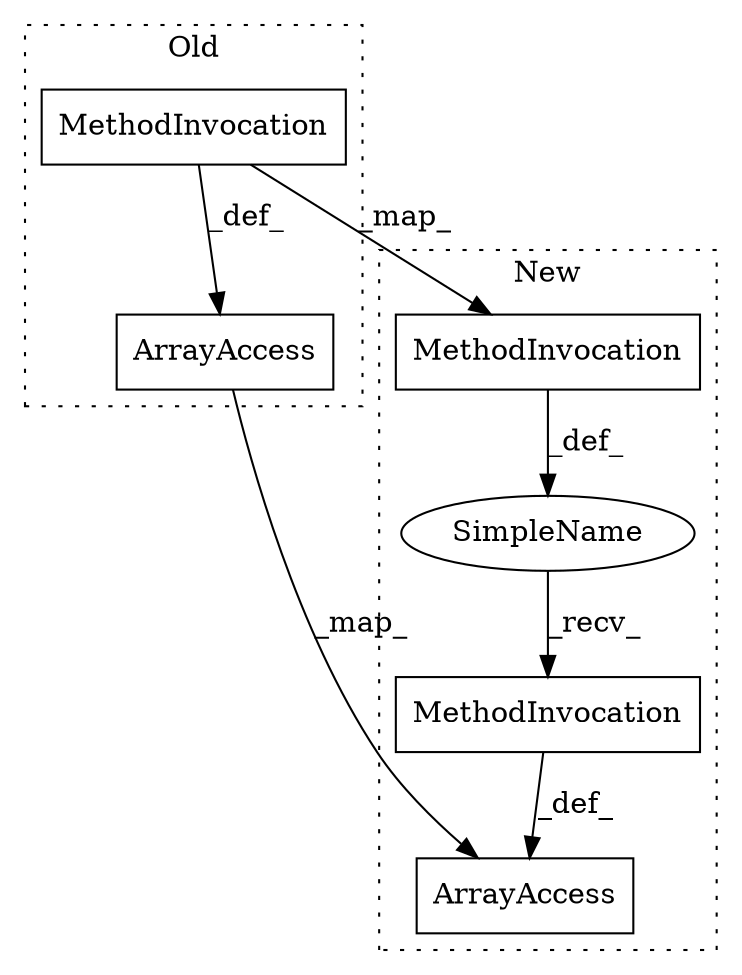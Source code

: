 digraph G {
subgraph cluster0 {
1 [label="ArrayAccess" a="2" s="1188,1214" l="17,1" shape="box"];
4 [label="MethodInvocation" a="32" s="1216,1300" l="11,1" shape="box"];
label = "Old";
style="dotted";
}
subgraph cluster1 {
2 [label="ArrayAccess" a="2" s="1337,1363" l="17,1" shape="box"];
3 [label="MethodInvocation" a="32" s="1365,1472" l="11,1" shape="box"];
5 [label="MethodInvocation" a="32" s="1474,1492" l="7,1" shape="box"];
6 [label="SimpleName" a="42" s="" l="" shape="ellipse"];
label = "New";
style="dotted";
}
1 -> 2 [label="_map_"];
3 -> 6 [label="_def_"];
4 -> 3 [label="_map_"];
4 -> 1 [label="_def_"];
5 -> 2 [label="_def_"];
6 -> 5 [label="_recv_"];
}